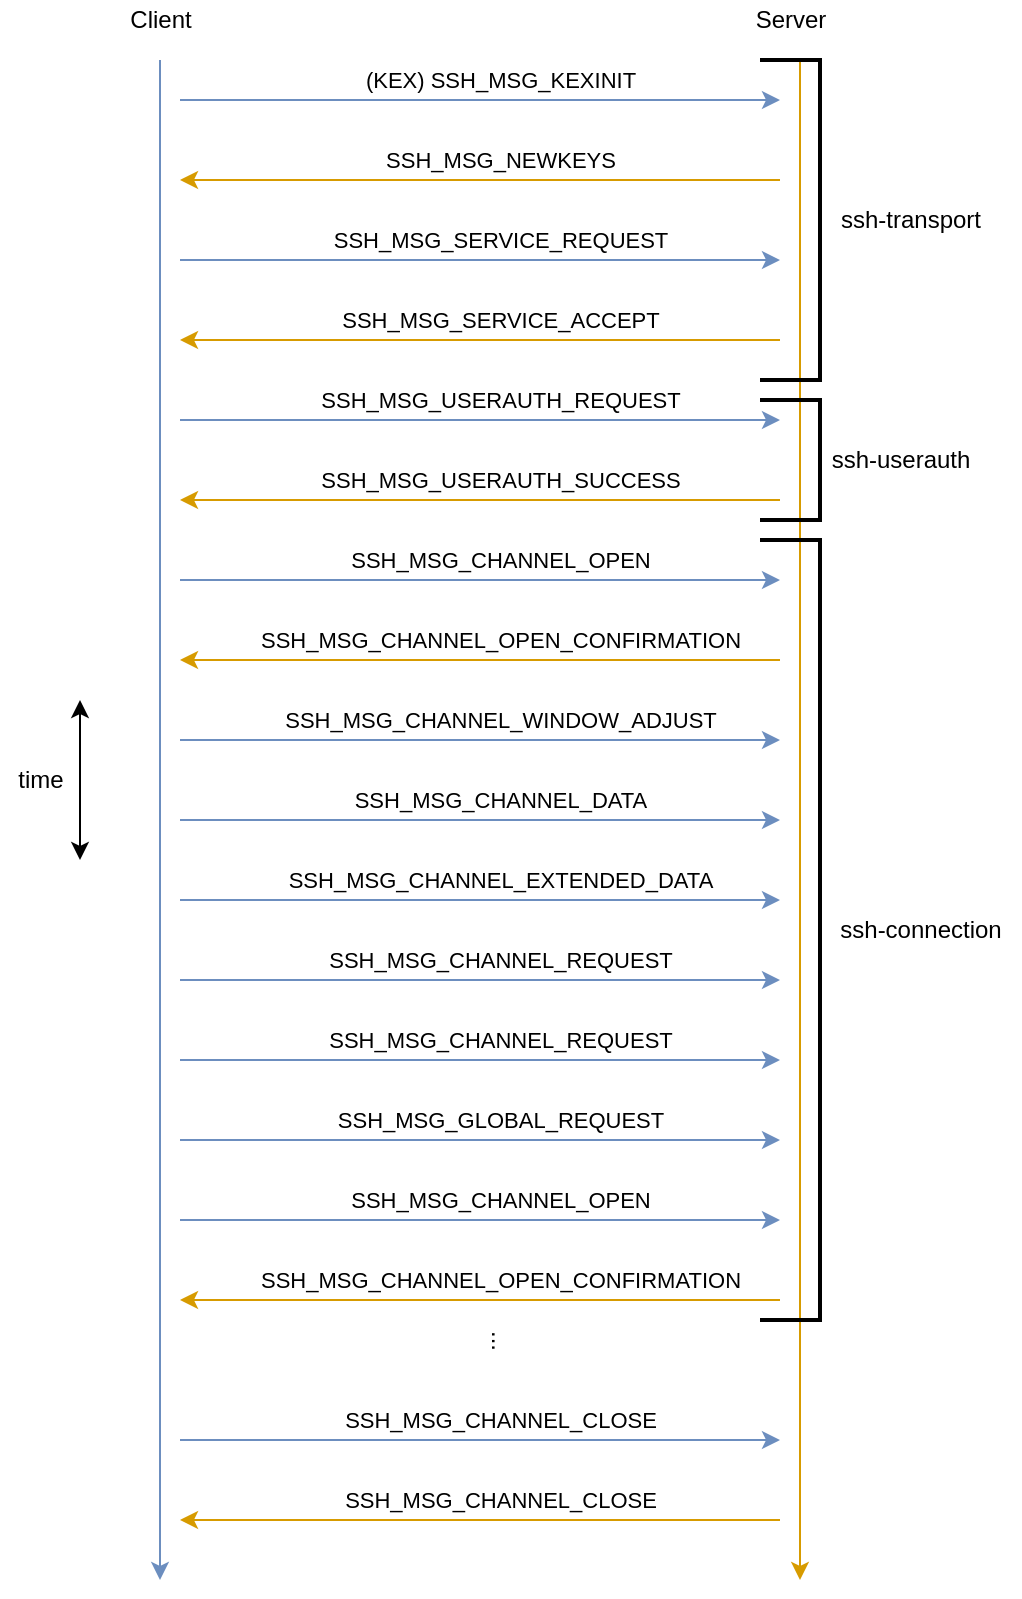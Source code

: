 <mxfile version="15.8.4" type="device"><diagram id="-SfswVMOelMAHM3AY9ZY" name="Page-1"><mxGraphModel dx="696" dy="641" grid="1" gridSize="10" guides="1" tooltips="1" connect="1" arrows="1" fold="1" page="1" pageScale="1" pageWidth="850" pageHeight="1100" math="0" shadow="0"><root><mxCell id="0"/><mxCell id="1" parent="0"/><mxCell id="ghdInk-iXz15L8xZ7QT2-1" value="" style="endArrow=classic;html=1;rounded=0;fillColor=#dae8fc;strokeColor=#6c8ebf;" edge="1" parent="1"><mxGeometry width="50" height="50" relative="1" as="geometry"><mxPoint x="240" y="240" as="sourcePoint"/><mxPoint x="240" y="1000" as="targetPoint"/></mxGeometry></mxCell><mxCell id="ghdInk-iXz15L8xZ7QT2-2" value="" style="endArrow=classic;html=1;rounded=0;fillColor=#ffe6cc;strokeColor=#d79b00;" edge="1" parent="1"><mxGeometry width="50" height="50" relative="1" as="geometry"><mxPoint x="560" y="240" as="sourcePoint"/><mxPoint x="560" y="1000" as="targetPoint"/></mxGeometry></mxCell><mxCell id="ghdInk-iXz15L8xZ7QT2-3" value="Client" style="text;html=1;align=center;verticalAlign=middle;resizable=0;points=[];autosize=1;strokeColor=none;fillColor=none;" vertex="1" parent="1"><mxGeometry x="215" y="210" width="50" height="20" as="geometry"/></mxCell><mxCell id="ghdInk-iXz15L8xZ7QT2-4" value="Server" style="text;html=1;align=center;verticalAlign=middle;resizable=0;points=[];autosize=1;strokeColor=none;fillColor=none;" vertex="1" parent="1"><mxGeometry x="530" y="210" width="50" height="20" as="geometry"/></mxCell><mxCell id="ghdInk-iXz15L8xZ7QT2-5" value="" style="endArrow=classic;html=1;rounded=0;fillColor=#dae8fc;strokeColor=#6c8ebf;" edge="1" parent="1"><mxGeometry width="50" height="50" relative="1" as="geometry"><mxPoint x="250" y="260" as="sourcePoint"/><mxPoint x="550" y="260" as="targetPoint"/></mxGeometry></mxCell><mxCell id="ghdInk-iXz15L8xZ7QT2-6" value="(KEX) SSH_MSG_KEXINIT" style="edgeLabel;html=1;align=center;verticalAlign=middle;resizable=0;points=[];" vertex="1" connectable="0" parent="ghdInk-iXz15L8xZ7QT2-5"><mxGeometry x="-0.107" relative="1" as="geometry"><mxPoint x="26" y="-10" as="offset"/></mxGeometry></mxCell><mxCell id="ghdInk-iXz15L8xZ7QT2-7" value="" style="endArrow=none;html=1;rounded=0;startArrow=classic;startFill=1;endFill=0;fillColor=#ffe6cc;strokeColor=#d79b00;" edge="1" parent="1"><mxGeometry width="50" height="50" relative="1" as="geometry"><mxPoint x="250" y="300" as="sourcePoint"/><mxPoint x="550" y="300" as="targetPoint"/></mxGeometry></mxCell><mxCell id="ghdInk-iXz15L8xZ7QT2-8" value="SSH_MSG_NEWKEYS" style="edgeLabel;html=1;align=center;verticalAlign=middle;resizable=0;points=[];" vertex="1" connectable="0" parent="ghdInk-iXz15L8xZ7QT2-7"><mxGeometry x="-0.107" relative="1" as="geometry"><mxPoint x="26" y="-10" as="offset"/></mxGeometry></mxCell><mxCell id="ghdInk-iXz15L8xZ7QT2-11" value="" style="endArrow=classic;html=1;rounded=0;fillColor=#dae8fc;strokeColor=#6c8ebf;" edge="1" parent="1"><mxGeometry width="50" height="50" relative="1" as="geometry"><mxPoint x="250" y="340" as="sourcePoint"/><mxPoint x="550" y="340" as="targetPoint"/></mxGeometry></mxCell><mxCell id="ghdInk-iXz15L8xZ7QT2-12" value="SSH_MSG_SERVICE_REQUEST" style="edgeLabel;html=1;align=center;verticalAlign=middle;resizable=0;points=[];" vertex="1" connectable="0" parent="ghdInk-iXz15L8xZ7QT2-11"><mxGeometry x="-0.107" relative="1" as="geometry"><mxPoint x="26" y="-10" as="offset"/></mxGeometry></mxCell><mxCell id="ghdInk-iXz15L8xZ7QT2-13" value="" style="endArrow=none;html=1;rounded=0;startArrow=classic;startFill=1;endFill=0;fillColor=#ffe6cc;strokeColor=#d79b00;" edge="1" parent="1"><mxGeometry width="50" height="50" relative="1" as="geometry"><mxPoint x="250" y="380" as="sourcePoint"/><mxPoint x="550" y="380" as="targetPoint"/></mxGeometry></mxCell><mxCell id="ghdInk-iXz15L8xZ7QT2-14" value="SSH_MSG_SERVICE_ACCEPT" style="edgeLabel;html=1;align=center;verticalAlign=middle;resizable=0;points=[];" vertex="1" connectable="0" parent="ghdInk-iXz15L8xZ7QT2-13"><mxGeometry x="-0.107" relative="1" as="geometry"><mxPoint x="26" y="-10" as="offset"/></mxGeometry></mxCell><mxCell id="ghdInk-iXz15L8xZ7QT2-15" value="" style="endArrow=classic;html=1;rounded=0;fillColor=#dae8fc;strokeColor=#6c8ebf;" edge="1" parent="1"><mxGeometry width="50" height="50" relative="1" as="geometry"><mxPoint x="250" y="420" as="sourcePoint"/><mxPoint x="550" y="420" as="targetPoint"/></mxGeometry></mxCell><mxCell id="ghdInk-iXz15L8xZ7QT2-16" value="SSH_MSG_USERAUTH_REQUEST" style="edgeLabel;html=1;align=center;verticalAlign=middle;resizable=0;points=[];" vertex="1" connectable="0" parent="ghdInk-iXz15L8xZ7QT2-15"><mxGeometry x="-0.107" relative="1" as="geometry"><mxPoint x="26" y="-10" as="offset"/></mxGeometry></mxCell><mxCell id="ghdInk-iXz15L8xZ7QT2-17" value="" style="endArrow=none;html=1;rounded=0;startArrow=classic;startFill=1;endFill=0;fillColor=#ffe6cc;strokeColor=#d79b00;" edge="1" parent="1"><mxGeometry width="50" height="50" relative="1" as="geometry"><mxPoint x="250" y="460" as="sourcePoint"/><mxPoint x="550" y="460" as="targetPoint"/></mxGeometry></mxCell><mxCell id="ghdInk-iXz15L8xZ7QT2-18" value="SSH_MSG_USERAUTH_SUCCESS" style="edgeLabel;html=1;align=center;verticalAlign=middle;resizable=0;points=[];" vertex="1" connectable="0" parent="ghdInk-iXz15L8xZ7QT2-17"><mxGeometry x="-0.107" relative="1" as="geometry"><mxPoint x="26" y="-10" as="offset"/></mxGeometry></mxCell><mxCell id="ghdInk-iXz15L8xZ7QT2-19" value="" style="endArrow=classic;html=1;rounded=0;fillColor=#dae8fc;strokeColor=#6c8ebf;" edge="1" parent="1"><mxGeometry width="50" height="50" relative="1" as="geometry"><mxPoint x="250" y="500" as="sourcePoint"/><mxPoint x="550" y="500" as="targetPoint"/></mxGeometry></mxCell><mxCell id="ghdInk-iXz15L8xZ7QT2-20" value="SSH_MSG_CHANNEL_OPEN" style="edgeLabel;html=1;align=center;verticalAlign=middle;resizable=0;points=[];" vertex="1" connectable="0" parent="ghdInk-iXz15L8xZ7QT2-19"><mxGeometry x="-0.107" relative="1" as="geometry"><mxPoint x="26" y="-10" as="offset"/></mxGeometry></mxCell><mxCell id="ghdInk-iXz15L8xZ7QT2-21" value="" style="endArrow=none;html=1;rounded=0;startArrow=classic;startFill=1;endFill=0;fillColor=#ffe6cc;strokeColor=#d79b00;" edge="1" parent="1"><mxGeometry width="50" height="50" relative="1" as="geometry"><mxPoint x="250" y="540" as="sourcePoint"/><mxPoint x="550" y="540" as="targetPoint"/></mxGeometry></mxCell><mxCell id="ghdInk-iXz15L8xZ7QT2-22" value="SSH_MSG_CHANNEL_OPEN_CONFIRMATION" style="edgeLabel;html=1;align=center;verticalAlign=middle;resizable=0;points=[];" vertex="1" connectable="0" parent="ghdInk-iXz15L8xZ7QT2-21"><mxGeometry x="-0.107" relative="1" as="geometry"><mxPoint x="26" y="-10" as="offset"/></mxGeometry></mxCell><mxCell id="ghdInk-iXz15L8xZ7QT2-23" value="" style="endArrow=classic;html=1;rounded=0;fillColor=#dae8fc;strokeColor=#6c8ebf;" edge="1" parent="1"><mxGeometry width="50" height="50" relative="1" as="geometry"><mxPoint x="250" y="580" as="sourcePoint"/><mxPoint x="550" y="580" as="targetPoint"/></mxGeometry></mxCell><mxCell id="ghdInk-iXz15L8xZ7QT2-24" value="SSH_MSG_CHANNEL_WINDOW_ADJUST" style="edgeLabel;html=1;align=center;verticalAlign=middle;resizable=0;points=[];" vertex="1" connectable="0" parent="ghdInk-iXz15L8xZ7QT2-23"><mxGeometry x="-0.107" relative="1" as="geometry"><mxPoint x="26" y="-10" as="offset"/></mxGeometry></mxCell><mxCell id="ghdInk-iXz15L8xZ7QT2-25" value="" style="endArrow=classic;html=1;rounded=0;fillColor=#dae8fc;strokeColor=#6c8ebf;" edge="1" parent="1"><mxGeometry width="50" height="50" relative="1" as="geometry"><mxPoint x="250" y="620" as="sourcePoint"/><mxPoint x="550" y="620" as="targetPoint"/></mxGeometry></mxCell><mxCell id="ghdInk-iXz15L8xZ7QT2-26" value="SSH_MSG_CHANNEL_DATA" style="edgeLabel;html=1;align=center;verticalAlign=middle;resizable=0;points=[];" vertex="1" connectable="0" parent="ghdInk-iXz15L8xZ7QT2-25"><mxGeometry x="-0.107" relative="1" as="geometry"><mxPoint x="26" y="-10" as="offset"/></mxGeometry></mxCell><mxCell id="ghdInk-iXz15L8xZ7QT2-27" value="" style="endArrow=classic;html=1;rounded=0;fillColor=#dae8fc;strokeColor=#6c8ebf;" edge="1" parent="1"><mxGeometry width="50" height="50" relative="1" as="geometry"><mxPoint x="250" y="660" as="sourcePoint"/><mxPoint x="550" y="660" as="targetPoint"/></mxGeometry></mxCell><mxCell id="ghdInk-iXz15L8xZ7QT2-28" value="SSH_MSG_CHANNEL_EXTENDED_DATA" style="edgeLabel;html=1;align=center;verticalAlign=middle;resizable=0;points=[];" vertex="1" connectable="0" parent="ghdInk-iXz15L8xZ7QT2-27"><mxGeometry x="-0.107" relative="1" as="geometry"><mxPoint x="26" y="-10" as="offset"/></mxGeometry></mxCell><mxCell id="ghdInk-iXz15L8xZ7QT2-29" value="" style="endArrow=classic;html=1;rounded=0;fillColor=#dae8fc;strokeColor=#6c8ebf;" edge="1" parent="1"><mxGeometry width="50" height="50" relative="1" as="geometry"><mxPoint x="250" y="700" as="sourcePoint"/><mxPoint x="550" y="700" as="targetPoint"/></mxGeometry></mxCell><mxCell id="ghdInk-iXz15L8xZ7QT2-30" value="SSH_MSG_CHANNEL_REQUEST" style="edgeLabel;html=1;align=center;verticalAlign=middle;resizable=0;points=[];" vertex="1" connectable="0" parent="ghdInk-iXz15L8xZ7QT2-29"><mxGeometry x="-0.107" relative="1" as="geometry"><mxPoint x="26" y="-10" as="offset"/></mxGeometry></mxCell><mxCell id="ghdInk-iXz15L8xZ7QT2-31" value="" style="endArrow=classic;html=1;rounded=0;fillColor=#dae8fc;strokeColor=#6c8ebf;" edge="1" parent="1"><mxGeometry width="50" height="50" relative="1" as="geometry"><mxPoint x="250" y="740.0" as="sourcePoint"/><mxPoint x="550" y="740.0" as="targetPoint"/></mxGeometry></mxCell><mxCell id="ghdInk-iXz15L8xZ7QT2-32" value="SSH_MSG_CHANNEL_REQUEST" style="edgeLabel;html=1;align=center;verticalAlign=middle;resizable=0;points=[];" vertex="1" connectable="0" parent="ghdInk-iXz15L8xZ7QT2-31"><mxGeometry x="-0.107" relative="1" as="geometry"><mxPoint x="26" y="-10" as="offset"/></mxGeometry></mxCell><mxCell id="ghdInk-iXz15L8xZ7QT2-33" value="" style="endArrow=classic;html=1;rounded=0;fillColor=#dae8fc;strokeColor=#6c8ebf;" edge="1" parent="1"><mxGeometry width="50" height="50" relative="1" as="geometry"><mxPoint x="250" y="780.0" as="sourcePoint"/><mxPoint x="550" y="780.0" as="targetPoint"/></mxGeometry></mxCell><mxCell id="ghdInk-iXz15L8xZ7QT2-34" value="SSH_MSG_GLOBAL_REQUEST" style="edgeLabel;html=1;align=center;verticalAlign=middle;resizable=0;points=[];" vertex="1" connectable="0" parent="ghdInk-iXz15L8xZ7QT2-33"><mxGeometry x="-0.107" relative="1" as="geometry"><mxPoint x="26" y="-10" as="offset"/></mxGeometry></mxCell><mxCell id="ghdInk-iXz15L8xZ7QT2-35" value="" style="endArrow=classic;html=1;rounded=0;fillColor=#dae8fc;strokeColor=#6c8ebf;" edge="1" parent="1"><mxGeometry width="50" height="50" relative="1" as="geometry"><mxPoint x="250" y="820.0" as="sourcePoint"/><mxPoint x="550" y="820.0" as="targetPoint"/></mxGeometry></mxCell><mxCell id="ghdInk-iXz15L8xZ7QT2-36" value="SSH_MSG_CHANNEL_OPEN" style="edgeLabel;html=1;align=center;verticalAlign=middle;resizable=0;points=[];" vertex="1" connectable="0" parent="ghdInk-iXz15L8xZ7QT2-35"><mxGeometry x="-0.107" relative="1" as="geometry"><mxPoint x="26" y="-10" as="offset"/></mxGeometry></mxCell><mxCell id="ghdInk-iXz15L8xZ7QT2-37" value="" style="endArrow=none;html=1;rounded=0;startArrow=classic;startFill=1;endFill=0;fillColor=#ffe6cc;strokeColor=#d79b00;" edge="1" parent="1"><mxGeometry width="50" height="50" relative="1" as="geometry"><mxPoint x="250" y="860" as="sourcePoint"/><mxPoint x="550" y="860" as="targetPoint"/></mxGeometry></mxCell><mxCell id="ghdInk-iXz15L8xZ7QT2-38" value="SSH_MSG_CHANNEL_OPEN_CONFIRMATION" style="edgeLabel;html=1;align=center;verticalAlign=middle;resizable=0;points=[];" vertex="1" connectable="0" parent="ghdInk-iXz15L8xZ7QT2-37"><mxGeometry x="-0.107" relative="1" as="geometry"><mxPoint x="26" y="-10" as="offset"/></mxGeometry></mxCell><mxCell id="ghdInk-iXz15L8xZ7QT2-39" value="..." style="text;html=1;align=center;verticalAlign=middle;resizable=0;points=[];autosize=1;strokeColor=none;fillColor=none;rotation=90;" vertex="1" parent="1"><mxGeometry x="395" y="870" width="30" height="20" as="geometry"/></mxCell><mxCell id="ghdInk-iXz15L8xZ7QT2-40" value="" style="endArrow=classic;html=1;rounded=0;fillColor=#dae8fc;strokeColor=#6c8ebf;" edge="1" parent="1"><mxGeometry width="50" height="50" relative="1" as="geometry"><mxPoint x="250" y="930" as="sourcePoint"/><mxPoint x="550" y="930" as="targetPoint"/></mxGeometry></mxCell><mxCell id="ghdInk-iXz15L8xZ7QT2-41" value="SSH_MSG_CHANNEL_CLOSE" style="edgeLabel;html=1;align=center;verticalAlign=middle;resizable=0;points=[];" vertex="1" connectable="0" parent="ghdInk-iXz15L8xZ7QT2-40"><mxGeometry x="-0.107" relative="1" as="geometry"><mxPoint x="26" y="-10" as="offset"/></mxGeometry></mxCell><mxCell id="ghdInk-iXz15L8xZ7QT2-42" value="" style="endArrow=none;html=1;rounded=0;startArrow=classic;startFill=1;endFill=0;fillColor=#ffe6cc;strokeColor=#d79b00;" edge="1" parent="1"><mxGeometry width="50" height="50" relative="1" as="geometry"><mxPoint x="250" y="970.0" as="sourcePoint"/><mxPoint x="550" y="970.0" as="targetPoint"/></mxGeometry></mxCell><mxCell id="ghdInk-iXz15L8xZ7QT2-43" value="SSH_MSG_CHANNEL_CLOSE" style="edgeLabel;html=1;align=center;verticalAlign=middle;resizable=0;points=[];" vertex="1" connectable="0" parent="ghdInk-iXz15L8xZ7QT2-42"><mxGeometry x="-0.107" relative="1" as="geometry"><mxPoint x="26" y="-10" as="offset"/></mxGeometry></mxCell><mxCell id="ghdInk-iXz15L8xZ7QT2-44" value="time" style="text;html=1;align=center;verticalAlign=middle;resizable=0;points=[];autosize=1;strokeColor=none;fillColor=none;" vertex="1" parent="1"><mxGeometry x="160" y="590" width="40" height="20" as="geometry"/></mxCell><mxCell id="ghdInk-iXz15L8xZ7QT2-45" value="" style="endArrow=classic;startArrow=classic;html=1;rounded=0;" edge="1" parent="1"><mxGeometry width="50" height="50" relative="1" as="geometry"><mxPoint x="200" y="640" as="sourcePoint"/><mxPoint x="200" y="560" as="targetPoint"/></mxGeometry></mxCell><mxCell id="ghdInk-iXz15L8xZ7QT2-49" value="" style="group" vertex="1" connectable="0" parent="1"><mxGeometry x="540" y="240" width="120" height="160" as="geometry"/></mxCell><mxCell id="ghdInk-iXz15L8xZ7QT2-46" value="" style="strokeWidth=2;html=1;shape=mxgraph.flowchart.annotation_1;align=left;pointerEvents=1;rotation=-180;" vertex="1" parent="ghdInk-iXz15L8xZ7QT2-49"><mxGeometry width="30" height="160" as="geometry"/></mxCell><mxCell id="ghdInk-iXz15L8xZ7QT2-48" value="ssh-transport" style="text;html=1;align=center;verticalAlign=middle;resizable=0;points=[];autosize=1;strokeColor=none;fillColor=none;" vertex="1" parent="ghdInk-iXz15L8xZ7QT2-49"><mxGeometry x="30" y="70" width="90" height="20" as="geometry"/></mxCell><mxCell id="ghdInk-iXz15L8xZ7QT2-50" value="" style="group" vertex="1" connectable="0" parent="1"><mxGeometry x="540" y="480" width="120" height="390" as="geometry"/></mxCell><mxCell id="ghdInk-iXz15L8xZ7QT2-51" value="" style="strokeWidth=2;html=1;shape=mxgraph.flowchart.annotation_1;align=left;pointerEvents=1;rotation=-180;" vertex="1" parent="ghdInk-iXz15L8xZ7QT2-50"><mxGeometry width="30" height="390" as="geometry"/></mxCell><mxCell id="ghdInk-iXz15L8xZ7QT2-52" value="ssh-connection" style="text;html=1;align=center;verticalAlign=middle;resizable=0;points=[];autosize=1;strokeColor=none;fillColor=none;" vertex="1" parent="ghdInk-iXz15L8xZ7QT2-50"><mxGeometry x="30" y="185.004" width="100" height="20" as="geometry"/></mxCell><mxCell id="ghdInk-iXz15L8xZ7QT2-53" value="" style="group" vertex="1" connectable="0" parent="1"><mxGeometry x="540" y="410" width="120" height="60" as="geometry"/></mxCell><mxCell id="ghdInk-iXz15L8xZ7QT2-54" value="" style="strokeWidth=2;html=1;shape=mxgraph.flowchart.annotation_1;align=left;pointerEvents=1;rotation=-180;" vertex="1" parent="ghdInk-iXz15L8xZ7QT2-53"><mxGeometry width="30" height="60" as="geometry"/></mxCell><mxCell id="ghdInk-iXz15L8xZ7QT2-55" value="ssh-userauth" style="text;html=1;align=center;verticalAlign=middle;resizable=0;points=[];autosize=1;strokeColor=none;fillColor=none;" vertex="1" parent="ghdInk-iXz15L8xZ7QT2-53"><mxGeometry x="30" y="20.003" width="80" height="20" as="geometry"/></mxCell></root></mxGraphModel></diagram></mxfile>